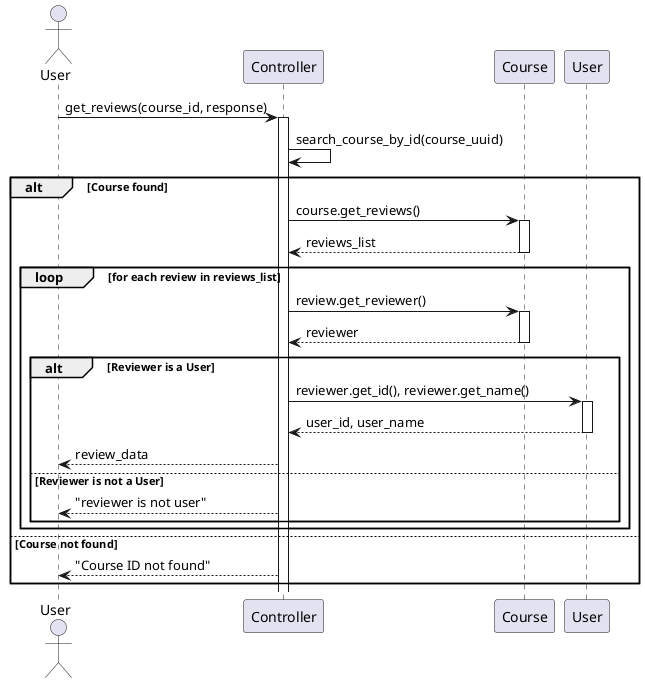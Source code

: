 @startuml

actor User

participant Controller
participant Course
participant "User" as UserClass

User -> Controller: get_reviews(course_id, response)
activate Controller

Controller -> Controller: search_course_by_id(course_uuid)

alt Course found
    Controller -> Course: course.get_reviews()
    activate Course
    Course --> Controller: reviews_list
    deactivate Course

    loop for each review in reviews_list
        Controller -> Course: review.get_reviewer()
        activate Course
        Course --> Controller: reviewer
        deactivate Course

        alt Reviewer is a User

            Controller -> UserClass: reviewer.get_id(), reviewer.get_name()
            activate UserClass
            UserClass --> Controller: user_id, user_name
            deactivate UserClass

            Controller --> User: review_data
        else Reviewer is not a User
            Controller --> User: "reviewer is not user"
        end
    end

else Course not found
    Controller --> User: "Course ID not found"
end

@enduml